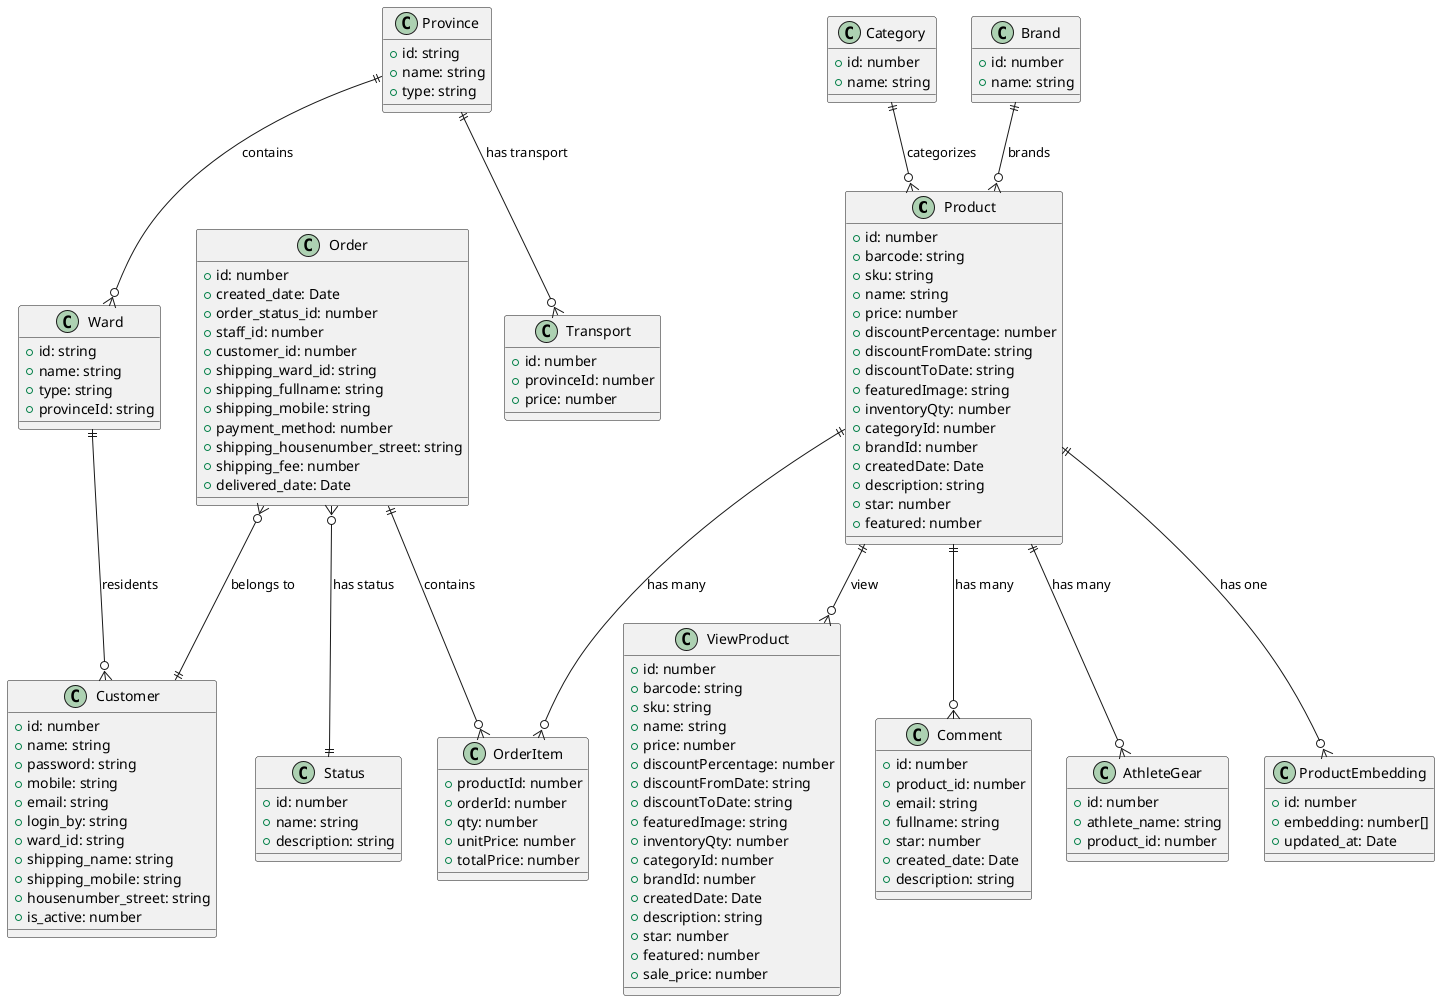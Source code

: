 @startuml BillShop Entities Class Diagram

!define ENTITY_COLOR #E1F5FE


  class Product {
    +id: number
    +barcode: string
    +sku: string
    +name: string
    +price: number
    +discountPercentage: number
    +discountFromDate: string
    +discountToDate: string
    +featuredImage: string
    +inventoryQty: number
    +categoryId: number
    +brandId: number
    +createdDate: Date
    +description: string
    +star: number
    +featured: number
  }

  class Customer {
    +id: number
    +name: string
    +password: string
    +mobile: string
    +email: string
    +login_by: string
    +ward_id: string
    +shipping_name: string
    +shipping_mobile: string
    +housenumber_street: string
    +is_active: number
  }

  class Order {
    +id: number
    +created_date: Date
    +order_status_id: number
    +staff_id: number
    +customer_id: number
    +shipping_ward_id: string
    +shipping_fullname: string
    +shipping_mobile: string
    +payment_method: number
    +shipping_housenumber_street: string
    +shipping_fee: number
    +delivered_date: Date
  }

  class OrderItem {
    +productId: number
    +orderId: number
    +qty: number
    +unitPrice: number
    +totalPrice: number
  }

  class Category {
    +id: number
    +name: string
  }

  class Brand {
    +id: number
    +name: string
  }

  class Status {
    +id: number
    +name: string
    +description: string
  }

  class Province {
    +id: string
    +name: string
    +type: string
  }

  class Ward {
    +id: string
    +name: string
    +type: string
    +provinceId: string
  }

  class Comment {
    +id: number
    +product_id: number
    +email: string
    +fullname: string
    +star: number
    +created_date: Date
    +description: string
  }

  class Transport {
    +id: number
    +provinceId: number
    +price: number
  }

  class AthleteGear {
    +id: number
    +athlete_name: string
    +product_id: number
  }

  class ProductEmbedding {
    +id: number
    +embedding: number[]
    +updated_at: Date
  }

  class ViewProduct {
    +id: number
    +barcode: string
    +sku: string
    +name: string
    +price: number
    +discountPercentage: number
    +discountFromDate: string
    +discountToDate: string
    +featuredImage: string
    +inventoryQty: number
    +categoryId: number
    +brandId: number
    +createdDate: Date
    +description: string
    +star: number
    +featured: number
    +sale_price: number
  }


' Entity Relationships
Product ||--o{ OrderItem : "has many"
Product ||--o{ Comment : "has many"
Product ||--o{ AthleteGear : "has many"
Product ||--o{ ProductEmbedding : "has one"
Product ||--o{ ViewProduct : "view"

Order ||--o{ OrderItem : "contains"
Order }o--|| Customer : "belongs to"
Order }o--|| Status : "has status"

Category ||--o{ Product : "categorizes"
Brand ||--o{ Product : "brands"

Province ||--o{ Ward : "contains"
Province ||--o{ Transport : "has transport"

Ward ||--o{ Customer : "residents"

@enduml